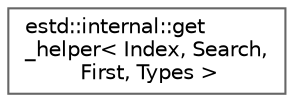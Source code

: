 digraph "Graphical Class Hierarchy"
{
 // LATEX_PDF_SIZE
  bgcolor="transparent";
  edge [fontname=Helvetica,fontsize=10,labelfontname=Helvetica,labelfontsize=10];
  node [fontname=Helvetica,fontsize=10,shape=box,height=0.2,width=0.4];
  rankdir="LR";
  Node0 [id="Node000000",label="estd::internal::get\l_helper\< Index, Search,\l First, Types \>",height=0.2,width=0.4,color="grey40", fillcolor="white", style="filled",URL="$d6/deb/structestd_1_1internal_1_1get__helper.html",tooltip=" "];
}

